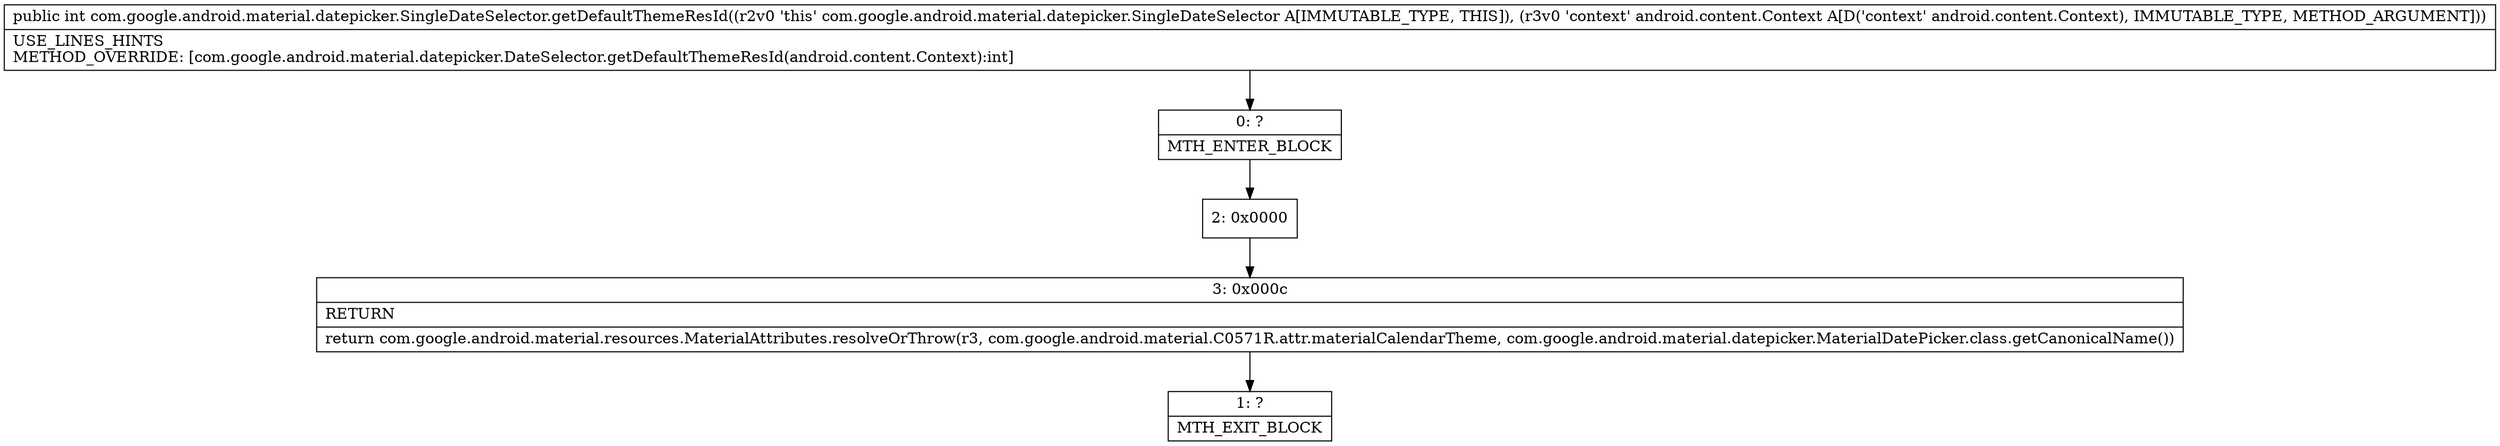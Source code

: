 digraph "CFG forcom.google.android.material.datepicker.SingleDateSelector.getDefaultThemeResId(Landroid\/content\/Context;)I" {
Node_0 [shape=record,label="{0\:\ ?|MTH_ENTER_BLOCK\l}"];
Node_2 [shape=record,label="{2\:\ 0x0000}"];
Node_3 [shape=record,label="{3\:\ 0x000c|RETURN\l|return com.google.android.material.resources.MaterialAttributes.resolveOrThrow(r3, com.google.android.material.C0571R.attr.materialCalendarTheme, com.google.android.material.datepicker.MaterialDatePicker.class.getCanonicalName())\l}"];
Node_1 [shape=record,label="{1\:\ ?|MTH_EXIT_BLOCK\l}"];
MethodNode[shape=record,label="{public int com.google.android.material.datepicker.SingleDateSelector.getDefaultThemeResId((r2v0 'this' com.google.android.material.datepicker.SingleDateSelector A[IMMUTABLE_TYPE, THIS]), (r3v0 'context' android.content.Context A[D('context' android.content.Context), IMMUTABLE_TYPE, METHOD_ARGUMENT]))  | USE_LINES_HINTS\lMETHOD_OVERRIDE: [com.google.android.material.datepicker.DateSelector.getDefaultThemeResId(android.content.Context):int]\l}"];
MethodNode -> Node_0;Node_0 -> Node_2;
Node_2 -> Node_3;
Node_3 -> Node_1;
}


